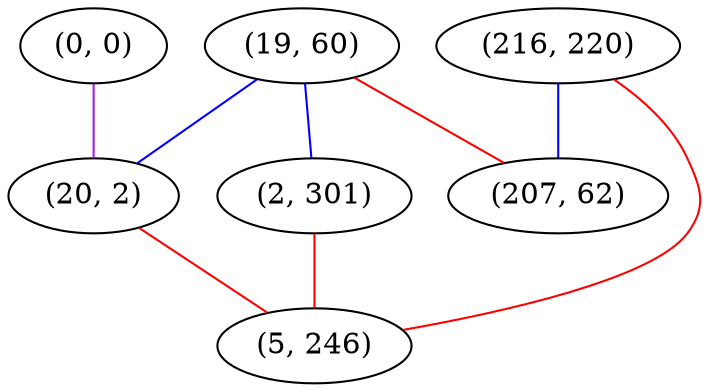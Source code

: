 graph "" {
"(0, 0)";
"(19, 60)";
"(216, 220)";
"(20, 2)";
"(207, 62)";
"(2, 301)";
"(5, 246)";
"(0, 0)" -- "(20, 2)"  [color=purple, key=0, weight=4];
"(19, 60)" -- "(20, 2)"  [color=blue, key=0, weight=3];
"(19, 60)" -- "(207, 62)"  [color=red, key=0, weight=1];
"(19, 60)" -- "(2, 301)"  [color=blue, key=0, weight=3];
"(216, 220)" -- "(5, 246)"  [color=red, key=0, weight=1];
"(216, 220)" -- "(207, 62)"  [color=blue, key=0, weight=3];
"(20, 2)" -- "(5, 246)"  [color=red, key=0, weight=1];
"(2, 301)" -- "(5, 246)"  [color=red, key=0, weight=1];
}
